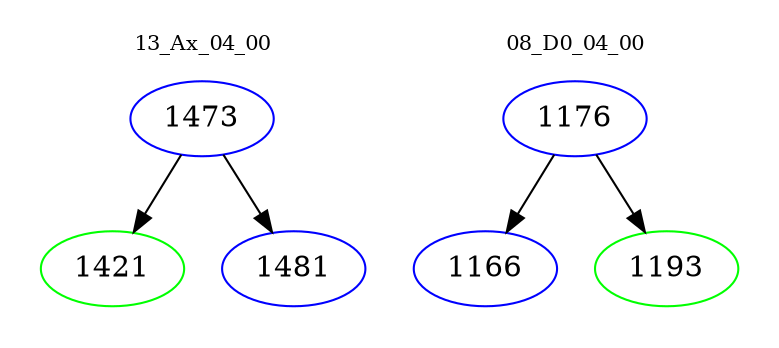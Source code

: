 digraph{
subgraph cluster_0 {
color = white
label = "13_Ax_04_00";
fontsize=10;
T0_1473 [label="1473", color="blue"]
T0_1473 -> T0_1421 [color="black"]
T0_1421 [label="1421", color="green"]
T0_1473 -> T0_1481 [color="black"]
T0_1481 [label="1481", color="blue"]
}
subgraph cluster_1 {
color = white
label = "08_D0_04_00";
fontsize=10;
T1_1176 [label="1176", color="blue"]
T1_1176 -> T1_1166 [color="black"]
T1_1166 [label="1166", color="blue"]
T1_1176 -> T1_1193 [color="black"]
T1_1193 [label="1193", color="green"]
}
}
